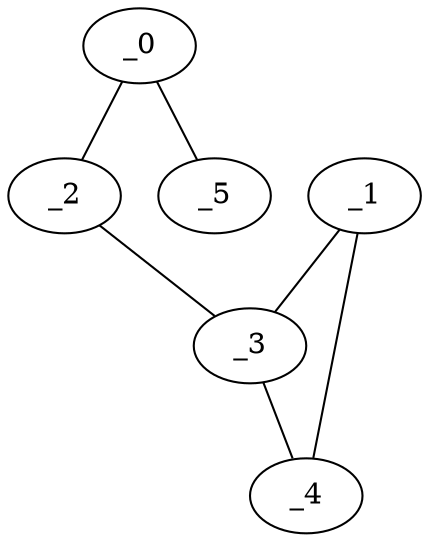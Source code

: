 graph KP1_0005 {
	_0	 [x="0.73",
		y="2.87"];
	_2	 [x="0.660396",
		y="0.674916"];
	_0 -- _2;
	_5	 [x="0.924448",
		y="0.030323"];
	_0 -- _5;
	_1	 [x="1.66502",
		y="3.2874"];
	_3	 [x="0.920325",
		y="2.31664"];
	_1 -- _3;
	_4	 [x="1.89857",
		y="0.736622"];
	_1 -- _4;
	_2 -- _3;
	_3 -- _4;
}
